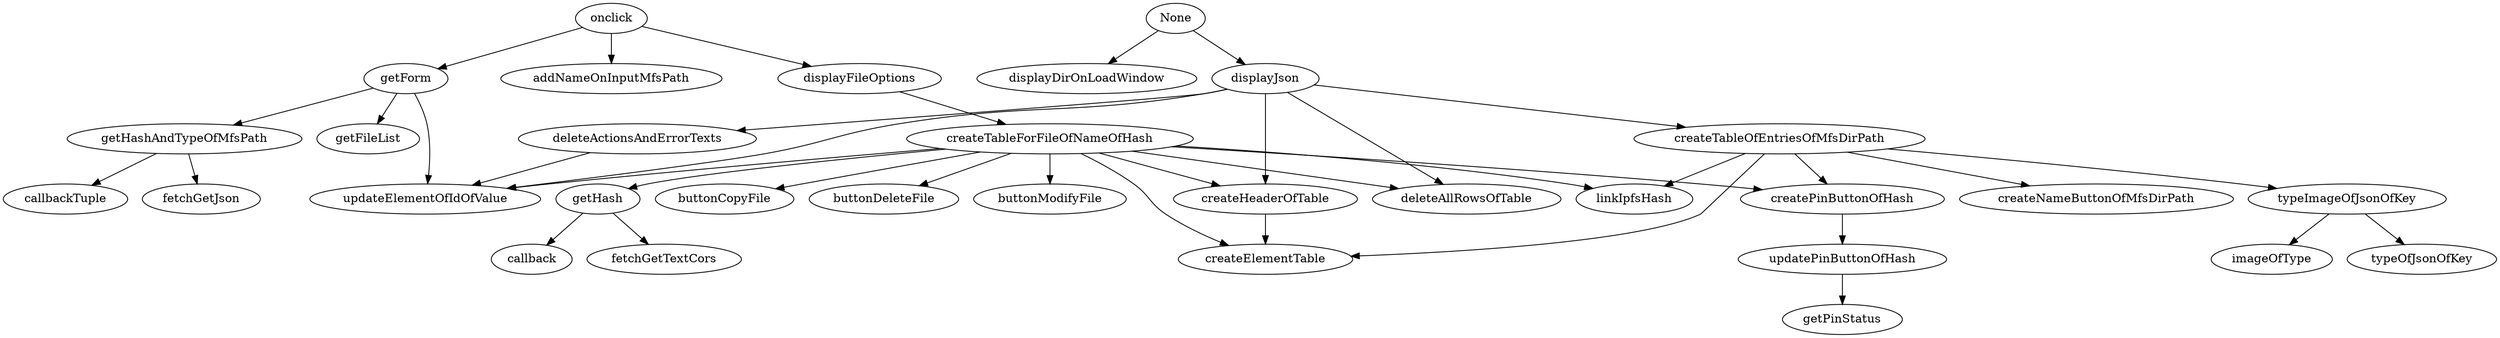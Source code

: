 digraph dgn {
"createHeaderOfTable" -> "createElementTable"
"createPinButtonOfHash" -> "updatePinButtonOfHash"
"createTableForFileOfNameOfHash" -> "buttonCopyFile"
"createTableForFileOfNameOfHash" -> "buttonDeleteFile"
"createTableForFileOfNameOfHash" -> "buttonModifyFile"
"createTableForFileOfNameOfHash" -> "createElementTable"
"createTableForFileOfNameOfHash" -> "createHeaderOfTable"
"createTableForFileOfNameOfHash" -> "createPinButtonOfHash"
"createTableForFileOfNameOfHash" -> "deleteAllRowsOfTable"
"createTableForFileOfNameOfHash" -> "getHash"
"createTableForFileOfNameOfHash" -> "linkIpfsHash"
"createTableForFileOfNameOfHash" -> "updateElementOfIdOfValue"
"createTableOfEntriesOfMfsDirPath" -> "createElementTable"
"createTableOfEntriesOfMfsDirPath" -> "createNameButtonOfMfsDirPath"
"createTableOfEntriesOfMfsDirPath" -> "createPinButtonOfHash"
"createTableOfEntriesOfMfsDirPath" -> "linkIpfsHash"
"createTableOfEntriesOfMfsDirPath" -> "typeImageOfJsonOfKey"
"deleteActionsAndErrorTexts" -> "updateElementOfIdOfValue"
"displayFileOptions" -> "createTableForFileOfNameOfHash"
"displayJson" -> "createHeaderOfTable"
"displayJson" -> "createTableOfEntriesOfMfsDirPath"
"displayJson" -> "deleteActionsAndErrorTexts"
"displayJson" -> "deleteAllRowsOfTable"
"displayJson" -> "updateElementOfIdOfValue"
"getForm" -> "getFileList"
"getForm" -> "getHashAndTypeOfMfsPath"
"getForm" -> "updateElementOfIdOfValue"
"getHashAndTypeOfMfsPath" -> "callbackTuple"
"getHashAndTypeOfMfsPath" -> "fetchGetJson"
"getHash" -> "callback"
"getHash" -> "fetchGetTextCors"
"None" -> "displayDirOnLoadWindow"
"None" -> "displayJson"
"onclick" -> "addNameOnInputMfsPath"
"onclick" -> "displayFileOptions"
"onclick" -> "getForm"
"typeImageOfJsonOfKey" -> "imageOfType"
"typeImageOfJsonOfKey" -> "typeOfJsonOfKey"
"updatePinButtonOfHash" -> "getPinStatus"
}

